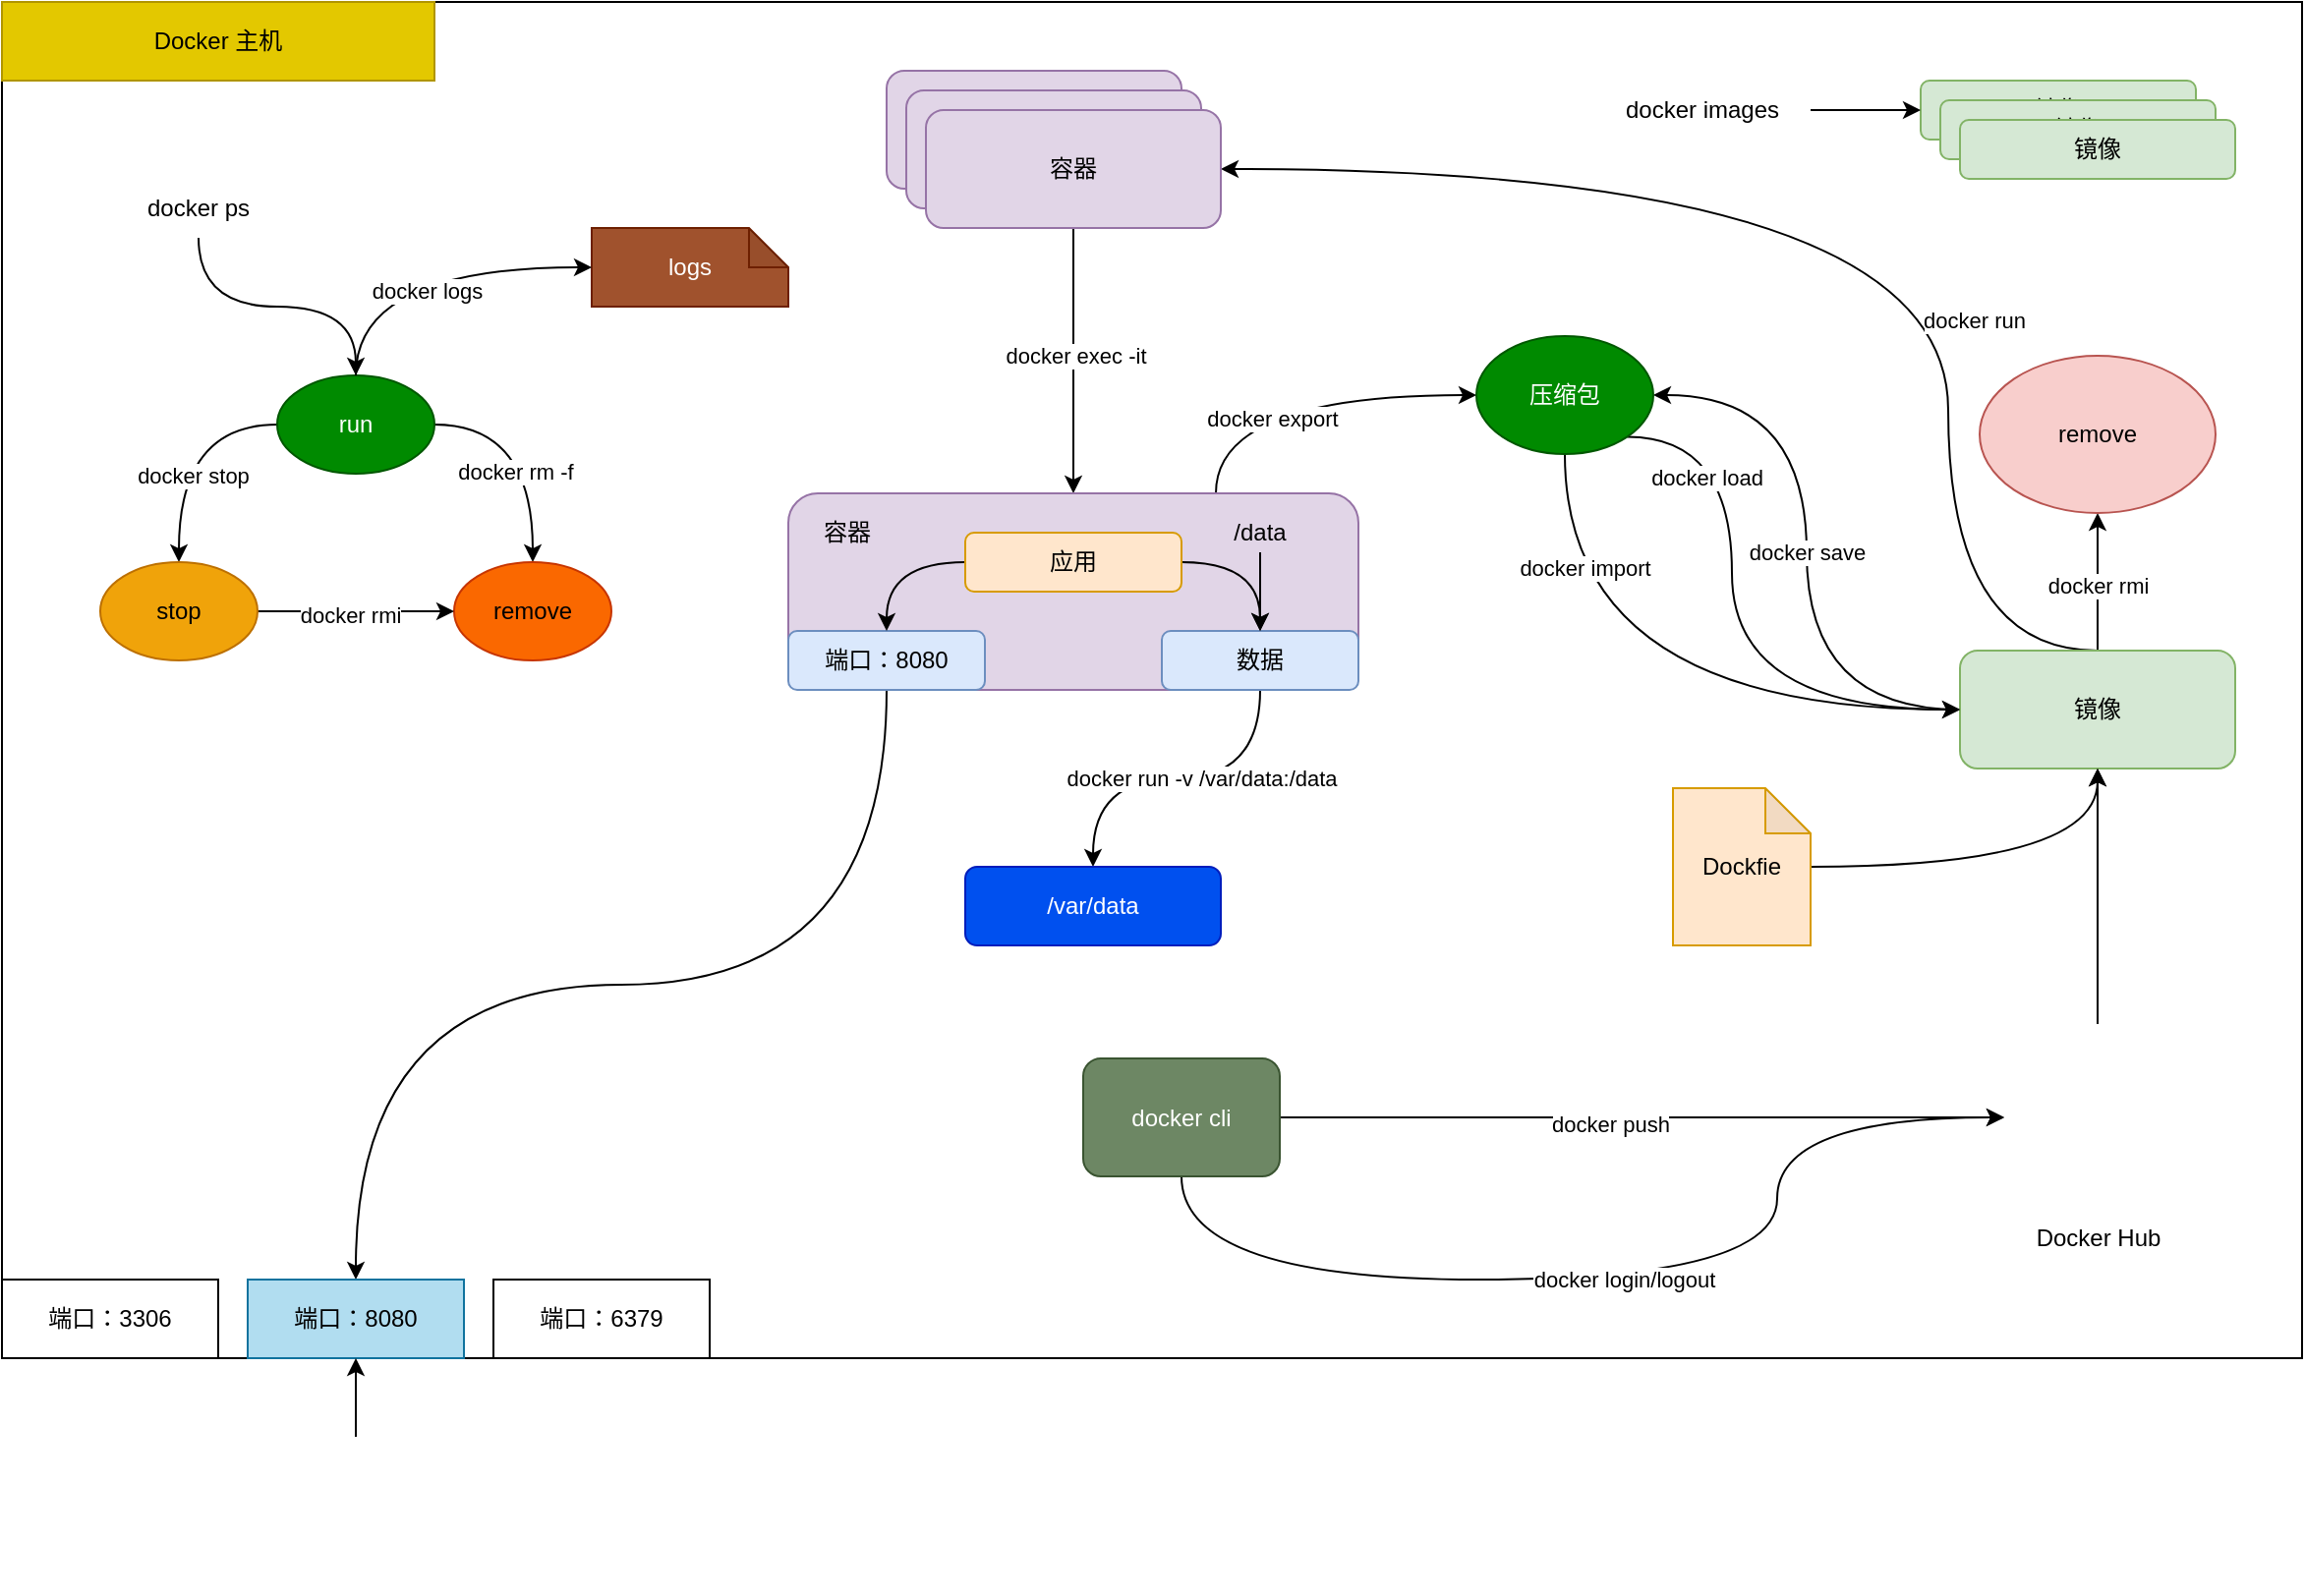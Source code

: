 <mxfile version="22.0.8" type="github">
  <diagram name="第 1 页" id="Nzp-wxzw1UNQUKglWBam">
    <mxGraphModel dx="2288" dy="889" grid="1" gridSize="10" guides="1" tooltips="1" connect="1" arrows="1" fold="1" page="1" pageScale="1" pageWidth="827" pageHeight="1169" math="0" shadow="0">
      <root>
        <mxCell id="0" />
        <mxCell id="1" parent="0" />
        <mxCell id="2oErB5BhQbLtAlkCI7JL-64" value="" style="rounded=0;whiteSpace=wrap;html=1;" vertex="1" parent="1">
          <mxGeometry x="-300" y="40" width="1170" height="690" as="geometry" />
        </mxCell>
        <mxCell id="2oErB5BhQbLtAlkCI7JL-5" value="镜像" style="rounded=1;whiteSpace=wrap;html=1;fillColor=#d5e8d4;strokeColor=#82b366;" vertex="1" parent="1">
          <mxGeometry x="676" y="80" width="140" height="30" as="geometry" />
        </mxCell>
        <mxCell id="2oErB5BhQbLtAlkCI7JL-6" value="镜像" style="rounded=1;whiteSpace=wrap;html=1;fillColor=#d5e8d4;strokeColor=#82b366;" vertex="1" parent="1">
          <mxGeometry x="686" y="90" width="140" height="30" as="geometry" />
        </mxCell>
        <mxCell id="2oErB5BhQbLtAlkCI7JL-7" value="镜像" style="rounded=1;whiteSpace=wrap;html=1;fillColor=#d5e8d4;strokeColor=#82b366;" vertex="1" parent="1">
          <mxGeometry x="696" y="100" width="140" height="30" as="geometry" />
        </mxCell>
        <mxCell id="2oErB5BhQbLtAlkCI7JL-10" style="edgeStyle=orthogonalEdgeStyle;rounded=0;orthogonalLoop=1;jettySize=auto;html=1;exitX=0.5;exitY=0;exitDx=0;exitDy=0;" edge="1" parent="1" source="2oErB5BhQbLtAlkCI7JL-8" target="2oErB5BhQbLtAlkCI7JL-9">
          <mxGeometry relative="1" as="geometry" />
        </mxCell>
        <mxCell id="2oErB5BhQbLtAlkCI7JL-11" value="docker rmi" style="edgeLabel;html=1;align=center;verticalAlign=middle;resizable=0;points=[];" vertex="1" connectable="0" parent="2oErB5BhQbLtAlkCI7JL-10">
          <mxGeometry x="-0.057" relative="1" as="geometry">
            <mxPoint as="offset" />
          </mxGeometry>
        </mxCell>
        <mxCell id="2oErB5BhQbLtAlkCI7JL-22" style="edgeStyle=orthogonalEdgeStyle;rounded=0;orthogonalLoop=1;jettySize=auto;html=1;exitX=0.5;exitY=0;exitDx=0;exitDy=0;entryX=1;entryY=0.5;entryDx=0;entryDy=0;curved=1;" edge="1" parent="1" source="2oErB5BhQbLtAlkCI7JL-8" target="2oErB5BhQbLtAlkCI7JL-21">
          <mxGeometry relative="1" as="geometry">
            <Array as="points">
              <mxPoint x="690" y="370" />
              <mxPoint x="690" y="125" />
            </Array>
          </mxGeometry>
        </mxCell>
        <mxCell id="2oErB5BhQbLtAlkCI7JL-23" value="docker run" style="edgeLabel;html=1;align=center;verticalAlign=middle;resizable=0;points=[];" vertex="1" connectable="0" parent="2oErB5BhQbLtAlkCI7JL-22">
          <mxGeometry x="-0.293" y="-13" relative="1" as="geometry">
            <mxPoint as="offset" />
          </mxGeometry>
        </mxCell>
        <mxCell id="2oErB5BhQbLtAlkCI7JL-73" value="docker save" style="edgeStyle=orthogonalEdgeStyle;rounded=0;orthogonalLoop=1;jettySize=auto;html=1;exitX=0;exitY=0.5;exitDx=0;exitDy=0;entryX=1;entryY=0.5;entryDx=0;entryDy=0;curved=1;" edge="1" parent="1" source="2oErB5BhQbLtAlkCI7JL-8" target="2oErB5BhQbLtAlkCI7JL-71">
          <mxGeometry relative="1" as="geometry">
            <Array as="points">
              <mxPoint x="618" y="400" />
              <mxPoint x="618" y="240" />
            </Array>
          </mxGeometry>
        </mxCell>
        <mxCell id="2oErB5BhQbLtAlkCI7JL-8" value="镜像" style="rounded=1;whiteSpace=wrap;html=1;fillColor=#d5e8d4;strokeColor=#82b366;" vertex="1" parent="1">
          <mxGeometry x="696" y="370" width="140" height="60" as="geometry" />
        </mxCell>
        <mxCell id="2oErB5BhQbLtAlkCI7JL-9" value="remove" style="ellipse;whiteSpace=wrap;html=1;fillColor=#f8cecc;strokeColor=#b85450;" vertex="1" parent="1">
          <mxGeometry x="706" y="220" width="120" height="80" as="geometry" />
        </mxCell>
        <mxCell id="2oErB5BhQbLtAlkCI7JL-13" style="edgeStyle=orthogonalEdgeStyle;rounded=0;orthogonalLoop=1;jettySize=auto;html=1;exitX=1;exitY=0.5;exitDx=0;exitDy=0;entryX=0;entryY=0.5;entryDx=0;entryDy=0;" edge="1" parent="1" source="2oErB5BhQbLtAlkCI7JL-12" target="2oErB5BhQbLtAlkCI7JL-5">
          <mxGeometry relative="1" as="geometry" />
        </mxCell>
        <mxCell id="2oErB5BhQbLtAlkCI7JL-12" value="docker images" style="text;html=1;strokeColor=none;fillColor=none;align=center;verticalAlign=middle;whiteSpace=wrap;rounded=0;" vertex="1" parent="1">
          <mxGeometry x="510" y="80" width="110" height="30" as="geometry" />
        </mxCell>
        <mxCell id="2oErB5BhQbLtAlkCI7JL-15" style="edgeStyle=orthogonalEdgeStyle;rounded=0;orthogonalLoop=1;jettySize=auto;html=1;exitX=0.5;exitY=0;exitDx=0;exitDy=0;entryX=0.5;entryY=1;entryDx=0;entryDy=0;" edge="1" parent="1" source="2oErB5BhQbLtAlkCI7JL-51" target="2oErB5BhQbLtAlkCI7JL-8">
          <mxGeometry relative="1" as="geometry">
            <mxPoint x="766" y="600" as="sourcePoint" />
          </mxGeometry>
        </mxCell>
        <mxCell id="2oErB5BhQbLtAlkCI7JL-17" style="edgeStyle=orthogonalEdgeStyle;rounded=0;orthogonalLoop=1;jettySize=auto;html=1;entryX=0.5;entryY=1;entryDx=0;entryDy=0;curved=1;" edge="1" parent="1" source="2oErB5BhQbLtAlkCI7JL-16" target="2oErB5BhQbLtAlkCI7JL-8">
          <mxGeometry relative="1" as="geometry" />
        </mxCell>
        <mxCell id="2oErB5BhQbLtAlkCI7JL-16" value="Dockfie" style="shape=note;whiteSpace=wrap;html=1;backgroundOutline=1;darkOpacity=0.05;fillColor=#ffe6cc;strokeColor=#d79b00;size=23;" vertex="1" parent="1">
          <mxGeometry x="550" y="440" width="70" height="80" as="geometry" />
        </mxCell>
        <mxCell id="2oErB5BhQbLtAlkCI7JL-18" value="容器" style="rounded=1;whiteSpace=wrap;html=1;fillColor=#e1d5e7;strokeColor=#9673a6;" vertex="1" parent="1">
          <mxGeometry x="150" y="75" width="150" height="60" as="geometry" />
        </mxCell>
        <mxCell id="2oErB5BhQbLtAlkCI7JL-20" value="容器" style="rounded=1;whiteSpace=wrap;html=1;fillColor=#e1d5e7;strokeColor=#9673a6;" vertex="1" parent="1">
          <mxGeometry x="160" y="85" width="150" height="60" as="geometry" />
        </mxCell>
        <mxCell id="2oErB5BhQbLtAlkCI7JL-36" style="edgeStyle=orthogonalEdgeStyle;rounded=0;orthogonalLoop=1;jettySize=auto;html=1;exitX=0.5;exitY=1;exitDx=0;exitDy=0;entryX=0.5;entryY=0;entryDx=0;entryDy=0;" edge="1" parent="1" source="2oErB5BhQbLtAlkCI7JL-21" target="2oErB5BhQbLtAlkCI7JL-24">
          <mxGeometry relative="1" as="geometry" />
        </mxCell>
        <mxCell id="2oErB5BhQbLtAlkCI7JL-37" value="docker exec -it" style="edgeLabel;html=1;align=center;verticalAlign=middle;resizable=0;points=[];" vertex="1" connectable="0" parent="2oErB5BhQbLtAlkCI7JL-36">
          <mxGeometry x="-0.037" y="1" relative="1" as="geometry">
            <mxPoint as="offset" />
          </mxGeometry>
        </mxCell>
        <mxCell id="2oErB5BhQbLtAlkCI7JL-21" value="容器" style="rounded=1;whiteSpace=wrap;html=1;fillColor=#e1d5e7;strokeColor=#9673a6;" vertex="1" parent="1">
          <mxGeometry x="170" y="95" width="150" height="60" as="geometry" />
        </mxCell>
        <mxCell id="2oErB5BhQbLtAlkCI7JL-80" style="edgeStyle=orthogonalEdgeStyle;rounded=0;orthogonalLoop=1;jettySize=auto;html=1;exitX=0.75;exitY=0;exitDx=0;exitDy=0;entryX=0;entryY=0.5;entryDx=0;entryDy=0;curved=1;" edge="1" parent="1" source="2oErB5BhQbLtAlkCI7JL-24" target="2oErB5BhQbLtAlkCI7JL-71">
          <mxGeometry relative="1" as="geometry" />
        </mxCell>
        <mxCell id="2oErB5BhQbLtAlkCI7JL-81" value="docker export" style="edgeLabel;html=1;align=center;verticalAlign=middle;resizable=0;points=[];" vertex="1" connectable="0" parent="2oErB5BhQbLtAlkCI7JL-80">
          <mxGeometry x="-0.14" y="-12" relative="1" as="geometry">
            <mxPoint as="offset" />
          </mxGeometry>
        </mxCell>
        <mxCell id="2oErB5BhQbLtAlkCI7JL-24" value="" style="rounded=1;whiteSpace=wrap;html=1;fillColor=#e1d5e7;strokeColor=#9673a6;" vertex="1" parent="1">
          <mxGeometry x="100" y="290" width="290" height="100" as="geometry" />
        </mxCell>
        <mxCell id="2oErB5BhQbLtAlkCI7JL-70" style="edgeStyle=orthogonalEdgeStyle;rounded=0;orthogonalLoop=1;jettySize=auto;html=1;entryX=0.5;entryY=0;entryDx=0;entryDy=0;curved=1;exitX=0.5;exitY=1;exitDx=0;exitDy=0;" edge="1" parent="1" source="2oErB5BhQbLtAlkCI7JL-25" target="2oErB5BhQbLtAlkCI7JL-68">
          <mxGeometry relative="1" as="geometry" />
        </mxCell>
        <mxCell id="2oErB5BhQbLtAlkCI7JL-25" value="端口：8080" style="rounded=1;whiteSpace=wrap;html=1;fillColor=#dae8fc;strokeColor=#6c8ebf;" vertex="1" parent="1">
          <mxGeometry x="100" y="360" width="100" height="30" as="geometry" />
        </mxCell>
        <mxCell id="2oErB5BhQbLtAlkCI7JL-62" style="edgeStyle=orthogonalEdgeStyle;rounded=0;orthogonalLoop=1;jettySize=auto;html=1;exitX=0.5;exitY=1;exitDx=0;exitDy=0;entryX=0.5;entryY=0;entryDx=0;entryDy=0;curved=1;" edge="1" parent="1" source="2oErB5BhQbLtAlkCI7JL-26" target="2oErB5BhQbLtAlkCI7JL-61">
          <mxGeometry relative="1" as="geometry" />
        </mxCell>
        <mxCell id="2oErB5BhQbLtAlkCI7JL-63" value="docker run -v /var/data:/data" style="edgeLabel;html=1;align=center;verticalAlign=middle;resizable=0;points=[];" vertex="1" connectable="0" parent="2oErB5BhQbLtAlkCI7JL-62">
          <mxGeometry x="-0.143" relative="1" as="geometry">
            <mxPoint as="offset" />
          </mxGeometry>
        </mxCell>
        <mxCell id="2oErB5BhQbLtAlkCI7JL-26" value="数据" style="rounded=1;whiteSpace=wrap;html=1;fillColor=#dae8fc;strokeColor=#6c8ebf;" vertex="1" parent="1">
          <mxGeometry x="290" y="360" width="100" height="30" as="geometry" />
        </mxCell>
        <mxCell id="2oErB5BhQbLtAlkCI7JL-29" style="edgeStyle=orthogonalEdgeStyle;rounded=0;orthogonalLoop=1;jettySize=auto;html=1;exitX=0;exitY=0.5;exitDx=0;exitDy=0;curved=1;" edge="1" parent="1" source="2oErB5BhQbLtAlkCI7JL-27" target="2oErB5BhQbLtAlkCI7JL-25">
          <mxGeometry relative="1" as="geometry" />
        </mxCell>
        <mxCell id="2oErB5BhQbLtAlkCI7JL-30" style="edgeStyle=orthogonalEdgeStyle;rounded=0;orthogonalLoop=1;jettySize=auto;html=1;exitX=1;exitY=0.5;exitDx=0;exitDy=0;entryX=0.5;entryY=0;entryDx=0;entryDy=0;curved=1;" edge="1" parent="1" source="2oErB5BhQbLtAlkCI7JL-27" target="2oErB5BhQbLtAlkCI7JL-26">
          <mxGeometry relative="1" as="geometry" />
        </mxCell>
        <mxCell id="2oErB5BhQbLtAlkCI7JL-27" value="应用" style="rounded=1;whiteSpace=wrap;html=1;fillColor=#ffe6cc;strokeColor=#d79b00;" vertex="1" parent="1">
          <mxGeometry x="190" y="310" width="110" height="30" as="geometry" />
        </mxCell>
        <mxCell id="2oErB5BhQbLtAlkCI7JL-33" style="edgeStyle=orthogonalEdgeStyle;rounded=0;orthogonalLoop=1;jettySize=auto;html=1;entryX=0.5;entryY=0;entryDx=0;entryDy=0;" edge="1" parent="1" source="2oErB5BhQbLtAlkCI7JL-32" target="2oErB5BhQbLtAlkCI7JL-26">
          <mxGeometry relative="1" as="geometry" />
        </mxCell>
        <mxCell id="2oErB5BhQbLtAlkCI7JL-32" value="/data" style="text;html=1;strokeColor=none;fillColor=none;align=center;verticalAlign=middle;whiteSpace=wrap;rounded=0;" vertex="1" parent="1">
          <mxGeometry x="310" y="300" width="60" height="20" as="geometry" />
        </mxCell>
        <mxCell id="2oErB5BhQbLtAlkCI7JL-34" value="容器" style="text;html=1;strokeColor=none;fillColor=none;align=center;verticalAlign=middle;whiteSpace=wrap;rounded=0;" vertex="1" parent="1">
          <mxGeometry x="100" y="295" width="60" height="30" as="geometry" />
        </mxCell>
        <mxCell id="2oErB5BhQbLtAlkCI7JL-43" style="edgeStyle=orthogonalEdgeStyle;rounded=0;orthogonalLoop=1;jettySize=auto;html=1;exitX=0;exitY=0.5;exitDx=0;exitDy=0;entryX=0.5;entryY=0;entryDx=0;entryDy=0;curved=1;" edge="1" parent="1" source="2oErB5BhQbLtAlkCI7JL-38" target="2oErB5BhQbLtAlkCI7JL-40">
          <mxGeometry relative="1" as="geometry" />
        </mxCell>
        <mxCell id="2oErB5BhQbLtAlkCI7JL-45" value="docker stop" style="edgeLabel;html=1;align=center;verticalAlign=middle;resizable=0;points=[];" vertex="1" connectable="0" parent="2oErB5BhQbLtAlkCI7JL-43">
          <mxGeometry x="0.267" y="7" relative="1" as="geometry">
            <mxPoint as="offset" />
          </mxGeometry>
        </mxCell>
        <mxCell id="2oErB5BhQbLtAlkCI7JL-44" style="edgeStyle=orthogonalEdgeStyle;rounded=0;orthogonalLoop=1;jettySize=auto;html=1;exitX=1;exitY=0.5;exitDx=0;exitDy=0;curved=1;" edge="1" parent="1" source="2oErB5BhQbLtAlkCI7JL-38" target="2oErB5BhQbLtAlkCI7JL-39">
          <mxGeometry relative="1" as="geometry" />
        </mxCell>
        <mxCell id="2oErB5BhQbLtAlkCI7JL-46" value="docker rm -f" style="edgeLabel;html=1;align=center;verticalAlign=middle;resizable=0;points=[];" vertex="1" connectable="0" parent="2oErB5BhQbLtAlkCI7JL-44">
          <mxGeometry x="0.233" y="-9" relative="1" as="geometry">
            <mxPoint as="offset" />
          </mxGeometry>
        </mxCell>
        <mxCell id="2oErB5BhQbLtAlkCI7JL-38" value="run" style="ellipse;whiteSpace=wrap;html=1;fillColor=#008a00;strokeColor=#005700;fontColor=#ffffff;" vertex="1" parent="1">
          <mxGeometry x="-160" y="230" width="80" height="50" as="geometry" />
        </mxCell>
        <mxCell id="2oErB5BhQbLtAlkCI7JL-39" value="remove" style="ellipse;whiteSpace=wrap;html=1;fillColor=#fa6800;strokeColor=#C73500;fontColor=#000000;" vertex="1" parent="1">
          <mxGeometry x="-70" y="325" width="80" height="50" as="geometry" />
        </mxCell>
        <mxCell id="2oErB5BhQbLtAlkCI7JL-41" style="edgeStyle=orthogonalEdgeStyle;rounded=0;orthogonalLoop=1;jettySize=auto;html=1;exitX=1;exitY=0.5;exitDx=0;exitDy=0;entryX=0;entryY=0.5;entryDx=0;entryDy=0;" edge="1" parent="1" source="2oErB5BhQbLtAlkCI7JL-40" target="2oErB5BhQbLtAlkCI7JL-39">
          <mxGeometry relative="1" as="geometry" />
        </mxCell>
        <mxCell id="2oErB5BhQbLtAlkCI7JL-42" value="docker rmi" style="edgeLabel;html=1;align=center;verticalAlign=middle;resizable=0;points=[];" vertex="1" connectable="0" parent="2oErB5BhQbLtAlkCI7JL-41">
          <mxGeometry x="-0.06" y="-2" relative="1" as="geometry">
            <mxPoint as="offset" />
          </mxGeometry>
        </mxCell>
        <mxCell id="2oErB5BhQbLtAlkCI7JL-40" value="stop" style="ellipse;whiteSpace=wrap;html=1;fillColor=#f0a30a;strokeColor=#BD7000;fontColor=#000000;" vertex="1" parent="1">
          <mxGeometry x="-250" y="325" width="80" height="50" as="geometry" />
        </mxCell>
        <mxCell id="2oErB5BhQbLtAlkCI7JL-47" value="logs" style="shape=note;whiteSpace=wrap;html=1;backgroundOutline=1;darkOpacity=0.05;size=20;fillColor=#a0522d;fontColor=#ffffff;strokeColor=#6D1F00;" vertex="1" parent="1">
          <mxGeometry y="155" width="100" height="40" as="geometry" />
        </mxCell>
        <mxCell id="2oErB5BhQbLtAlkCI7JL-48" style="edgeStyle=orthogonalEdgeStyle;rounded=0;orthogonalLoop=1;jettySize=auto;html=1;exitX=0.5;exitY=0;exitDx=0;exitDy=0;entryX=0;entryY=0.5;entryDx=0;entryDy=0;entryPerimeter=0;curved=1;" edge="1" parent="1" source="2oErB5BhQbLtAlkCI7JL-38" target="2oErB5BhQbLtAlkCI7JL-47">
          <mxGeometry relative="1" as="geometry" />
        </mxCell>
        <mxCell id="2oErB5BhQbLtAlkCI7JL-49" value="docker logs" style="edgeLabel;html=1;align=center;verticalAlign=middle;resizable=0;points=[];" vertex="1" connectable="0" parent="2oErB5BhQbLtAlkCI7JL-48">
          <mxGeometry x="0.04" y="-12" relative="1" as="geometry">
            <mxPoint as="offset" />
          </mxGeometry>
        </mxCell>
        <mxCell id="2oErB5BhQbLtAlkCI7JL-51" value="Docker Hub" style="shape=image;html=1;verticalAlign=top;verticalLabelPosition=bottom;labelBackgroundColor=#ffffff;imageAspect=0;aspect=fixed;image=https://cdn2.iconfinder.com/data/icons/boxicons-logos/24/bxl-docker-128.png" vertex="1" parent="1">
          <mxGeometry x="718.5" y="560" width="95" height="95" as="geometry" />
        </mxCell>
        <mxCell id="2oErB5BhQbLtAlkCI7JL-53" style="edgeStyle=orthogonalEdgeStyle;rounded=0;orthogonalLoop=1;jettySize=auto;html=1;exitX=0.5;exitY=1;exitDx=0;exitDy=0;entryX=0.5;entryY=0;entryDx=0;entryDy=0;curved=1;" edge="1" parent="1" source="2oErB5BhQbLtAlkCI7JL-52" target="2oErB5BhQbLtAlkCI7JL-38">
          <mxGeometry relative="1" as="geometry" />
        </mxCell>
        <mxCell id="2oErB5BhQbLtAlkCI7JL-52" value="docker ps" style="text;html=1;strokeColor=none;fillColor=none;align=center;verticalAlign=middle;whiteSpace=wrap;rounded=0;" vertex="1" parent="1">
          <mxGeometry x="-230" y="130" width="60" height="30" as="geometry" />
        </mxCell>
        <mxCell id="2oErB5BhQbLtAlkCI7JL-56" style="edgeStyle=orthogonalEdgeStyle;rounded=0;orthogonalLoop=1;jettySize=auto;html=1;curved=1;" edge="1" parent="1" source="2oErB5BhQbLtAlkCI7JL-55" target="2oErB5BhQbLtAlkCI7JL-51">
          <mxGeometry relative="1" as="geometry" />
        </mxCell>
        <mxCell id="2oErB5BhQbLtAlkCI7JL-58" value="docker push" style="edgeLabel;html=1;align=center;verticalAlign=middle;resizable=0;points=[];" vertex="1" connectable="0" parent="2oErB5BhQbLtAlkCI7JL-56">
          <mxGeometry x="-0.089" y="-2" relative="1" as="geometry">
            <mxPoint y="1" as="offset" />
          </mxGeometry>
        </mxCell>
        <mxCell id="2oErB5BhQbLtAlkCI7JL-60" value="docker login/logout" style="edgeStyle=orthogonalEdgeStyle;rounded=0;orthogonalLoop=1;jettySize=auto;html=1;entryX=0;entryY=0.5;entryDx=0;entryDy=0;curved=1;" edge="1" parent="1" source="2oErB5BhQbLtAlkCI7JL-55" target="2oErB5BhQbLtAlkCI7JL-51">
          <mxGeometry relative="1" as="geometry">
            <Array as="points">
              <mxPoint x="300" y="690" />
              <mxPoint x="603" y="690" />
            </Array>
          </mxGeometry>
        </mxCell>
        <mxCell id="2oErB5BhQbLtAlkCI7JL-55" value="docker cli" style="rounded=1;whiteSpace=wrap;html=1;fillColor=#6d8764;fontColor=#ffffff;strokeColor=#3A5431;" vertex="1" parent="1">
          <mxGeometry x="250" y="577.5" width="100" height="60" as="geometry" />
        </mxCell>
        <mxCell id="2oErB5BhQbLtAlkCI7JL-61" value="/var/data" style="rounded=1;whiteSpace=wrap;html=1;fillColor=#0050ef;fontColor=#ffffff;strokeColor=#001DBC;" vertex="1" parent="1">
          <mxGeometry x="190" y="480" width="130" height="40" as="geometry" />
        </mxCell>
        <mxCell id="2oErB5BhQbLtAlkCI7JL-66" value="Docker 主机" style="rounded=0;whiteSpace=wrap;html=1;fillColor=#e3c800;fontColor=#000000;strokeColor=#B09500;" vertex="1" parent="1">
          <mxGeometry x="-300" y="40" width="220" height="40" as="geometry" />
        </mxCell>
        <mxCell id="2oErB5BhQbLtAlkCI7JL-67" value="端口：3306" style="rounded=0;whiteSpace=wrap;html=1;" vertex="1" parent="1">
          <mxGeometry x="-300" y="690" width="110" height="40" as="geometry" />
        </mxCell>
        <mxCell id="2oErB5BhQbLtAlkCI7JL-68" value="端口：8080" style="rounded=0;whiteSpace=wrap;html=1;fillColor=#b1ddf0;strokeColor=#10739e;" vertex="1" parent="1">
          <mxGeometry x="-175" y="690" width="110" height="40" as="geometry" />
        </mxCell>
        <mxCell id="2oErB5BhQbLtAlkCI7JL-69" value="端口：6379" style="rounded=0;whiteSpace=wrap;html=1;" vertex="1" parent="1">
          <mxGeometry x="-50" y="690" width="110" height="40" as="geometry" />
        </mxCell>
        <mxCell id="2oErB5BhQbLtAlkCI7JL-78" style="edgeStyle=orthogonalEdgeStyle;rounded=0;orthogonalLoop=1;jettySize=auto;html=1;exitX=0.5;exitY=1;exitDx=0;exitDy=0;entryX=0;entryY=0.5;entryDx=0;entryDy=0;curved=1;" edge="1" parent="1" source="2oErB5BhQbLtAlkCI7JL-71" target="2oErB5BhQbLtAlkCI7JL-8">
          <mxGeometry relative="1" as="geometry" />
        </mxCell>
        <mxCell id="2oErB5BhQbLtAlkCI7JL-79" value="docker import" style="edgeLabel;html=1;align=center;verticalAlign=middle;resizable=0;points=[];" vertex="1" connectable="0" parent="2oErB5BhQbLtAlkCI7JL-78">
          <mxGeometry x="-0.649" y="10" relative="1" as="geometry">
            <mxPoint as="offset" />
          </mxGeometry>
        </mxCell>
        <mxCell id="2oErB5BhQbLtAlkCI7JL-82" style="edgeStyle=orthogonalEdgeStyle;rounded=0;orthogonalLoop=1;jettySize=auto;html=1;exitX=1;exitY=1;exitDx=0;exitDy=0;entryX=0;entryY=0.5;entryDx=0;entryDy=0;curved=1;" edge="1" parent="1" source="2oErB5BhQbLtAlkCI7JL-71" target="2oErB5BhQbLtAlkCI7JL-8">
          <mxGeometry relative="1" as="geometry">
            <Array as="points">
              <mxPoint x="580" y="261" />
              <mxPoint x="580" y="400" />
            </Array>
          </mxGeometry>
        </mxCell>
        <mxCell id="2oErB5BhQbLtAlkCI7JL-83" value="docker load" style="edgeLabel;html=1;align=center;verticalAlign=middle;resizable=0;points=[];" vertex="1" connectable="0" parent="2oErB5BhQbLtAlkCI7JL-82">
          <mxGeometry x="-0.52" y="-13" relative="1" as="geometry">
            <mxPoint as="offset" />
          </mxGeometry>
        </mxCell>
        <mxCell id="2oErB5BhQbLtAlkCI7JL-71" value="压缩包" style="ellipse;whiteSpace=wrap;html=1;fillColor=#008a00;fontColor=#ffffff;strokeColor=#005700;" vertex="1" parent="1">
          <mxGeometry x="450" y="210" width="90" height="60" as="geometry" />
        </mxCell>
        <mxCell id="2oErB5BhQbLtAlkCI7JL-85" style="edgeStyle=orthogonalEdgeStyle;rounded=0;orthogonalLoop=1;jettySize=auto;html=1;entryX=0.5;entryY=1;entryDx=0;entryDy=0;exitX=0.5;exitY=0;exitDx=0;exitDy=0;" edge="1" parent="1" source="2oErB5BhQbLtAlkCI7JL-88" target="2oErB5BhQbLtAlkCI7JL-68">
          <mxGeometry relative="1" as="geometry">
            <mxPoint x="-120" y="780" as="sourcePoint" />
          </mxGeometry>
        </mxCell>
        <mxCell id="2oErB5BhQbLtAlkCI7JL-88" value="" style="shape=image;html=1;verticalAlign=top;verticalLabelPosition=bottom;labelBackgroundColor=#ffffff;imageAspect=0;aspect=fixed;image=https://cdn2.iconfinder.com/data/icons/social-media-and-payment/64/-36-128.png" vertex="1" parent="1">
          <mxGeometry x="-160" y="770" width="80" height="80" as="geometry" />
        </mxCell>
      </root>
    </mxGraphModel>
  </diagram>
</mxfile>
